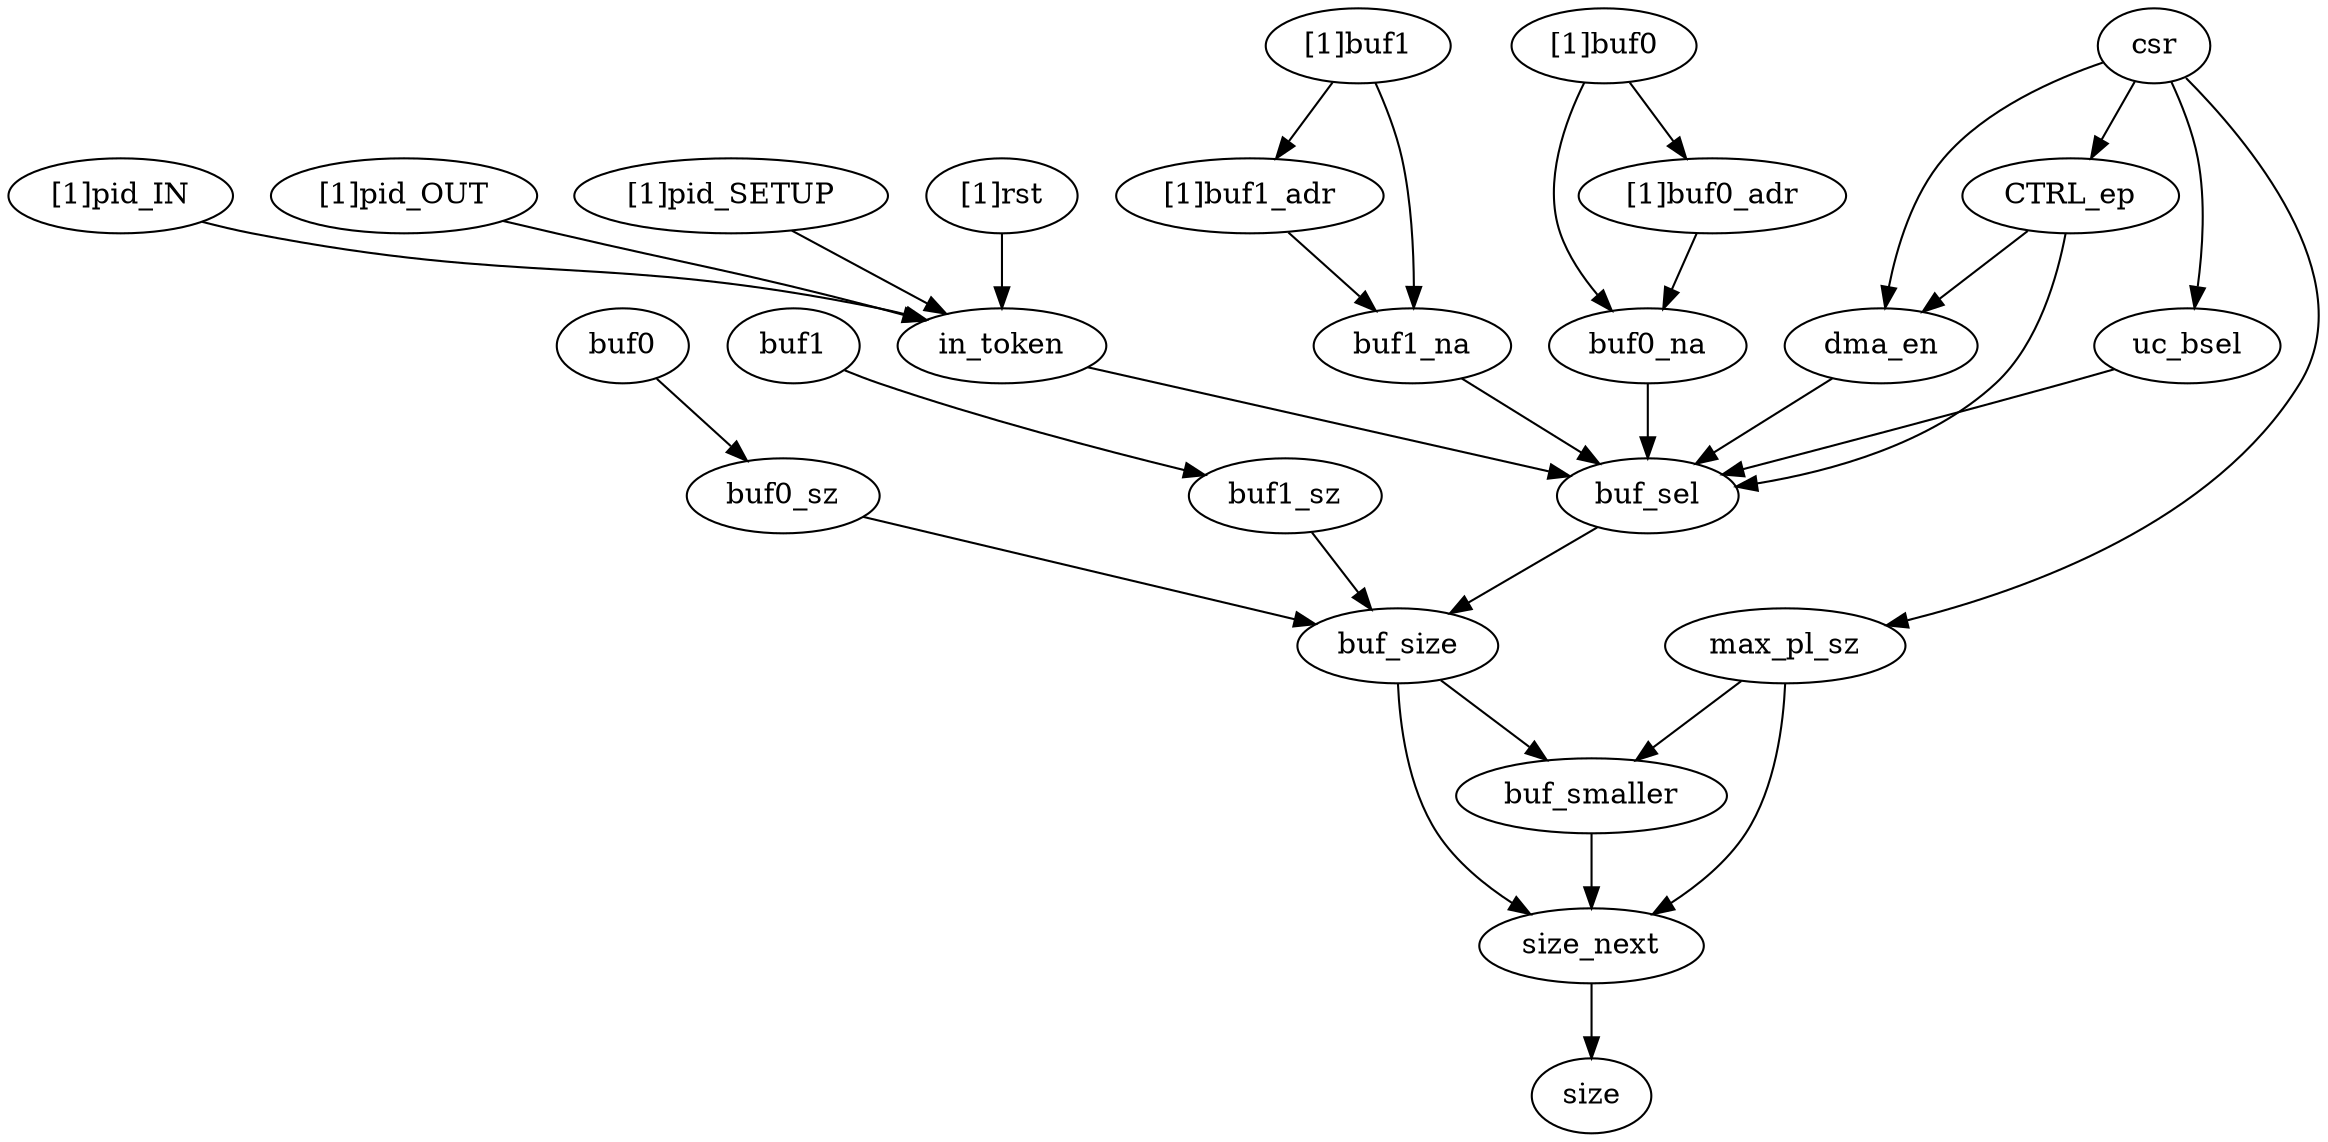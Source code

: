 strict digraph "" {
	size	 [complexity=0,
		importance=0.00625261231872,
		rank=0.0];
	dma_en	 [complexity=20,
		importance=0.0421318401269,
		rank=0.00210659200635];
	buf_sel	 [complexity=13,
		importance=0.0372814362122,
		rank=0.00286780278555];
	dma_en -> buf_sel;
	buf_size	 [complexity=9,
		importance=0.0292372425562,
		rank=0.00324858250624];
	buf_sel -> buf_size;
	"[1]rst"	 [complexity=21,
		importance=0.134476484198,
		rank=0.00640364210467];
	in_token	 [complexity=20,
		importance=0.0432396065473,
		rank=0.00216198032737];
	"[1]rst" -> in_token;
	"[1]pid_IN"	 [complexity=21,
		importance=0.0912368776507,
		rank=0.00434461322146];
	"[1]pid_IN" -> in_token;
	"[1]buf1"	 [complexity=26,
		importance=0.054065478069,
		rank=0.00207944146419];
	buf1_na	 [complexity=20,
		importance=0.0437571891218,
		rank=0.00218785945609];
	"[1]buf1" -> buf1_na;
	"[1]buf1_adr"	 [complexity=23,
		importance=0.049307813513,
		rank=0.00214381797883];
	"[1]buf1" -> "[1]buf1_adr";
	in_token -> buf_sel;
	"[1]buf0_adr"	 [complexity=23,
		importance=0.0489377621056,
		rank=0.0021277287872];
	buf0_na	 [complexity=20,
		importance=0.0433871377144,
		rank=0.00216935688572];
	"[1]buf0_adr" -> buf0_na;
	buf1_na -> buf_sel;
	size_next	 [complexity=2,
		importance=0.0152219257912,
		rank=0.00761096289562];
	buf_size -> size_next;
	buf_smaller	 [complexity=6,
		importance=0.0212014055116,
		rank=0.00353356758527];
	buf_size -> buf_smaller;
	"[1]pid_OUT"	 [complexity=22,
		importance=0.0479972711034,
		rank=0.00218169414106];
	"[1]pid_OUT" -> in_token;
	size_next -> size;
	"[1]buf0"	 [complexity=26,
		importance=0.0536954266616,
		rank=0.00206520871775];
	"[1]buf0" -> "[1]buf0_adr";
	"[1]buf0" -> buf0_na;
	csr	 [complexity=25,
		importance=0.0516696114984,
		rank=0.00206678445994];
	csr -> dma_en;
	CTRL_ep	 [complexity=23,
		importance=0.0469119469424,
		rank=0.00203964986706];
	csr -> CTRL_ep;
	max_pl_sz	 [complexity=9,
		importance=0.0259815123271,
		rank=0.00288683470301];
	csr -> max_pl_sz;
	uc_bsel	 [complexity=20,
		importance=0.0420615430277,
		rank=0.00210307715138];
	csr -> uc_bsel;
	CTRL_ep -> dma_en;
	CTRL_ep -> buf_sel;
	buf0_sz	 [complexity=13,
		importance=0.0347878669474,
		rank=0.00267598976518];
	buf0_sz -> buf_size;
	buf0_na -> buf_sel;
	buf1_sz	 [complexity=13,
		importance=0.0347878669474,
		rank=0.00267598976518];
	buf1_sz -> buf_size;
	"[1]buf1_adr" -> buf1_na;
	buf1	 [complexity=15,
		importance=0.0395455315034,
		rank=0.00263636876689];
	buf1 -> buf1_sz;
	buf0	 [complexity=15,
		importance=0.0395455315034,
		rank=0.00263636876689];
	buf0 -> buf0_sz;
	max_pl_sz -> size_next;
	max_pl_sz -> buf_smaller;
	"[1]pid_SETUP"	 [complexity=22,
		importance=0.0479972711034,
		rank=0.00218169414106];
	"[1]pid_SETUP" -> in_token;
	buf_smaller -> size_next;
	uc_bsel -> buf_sel;
}

